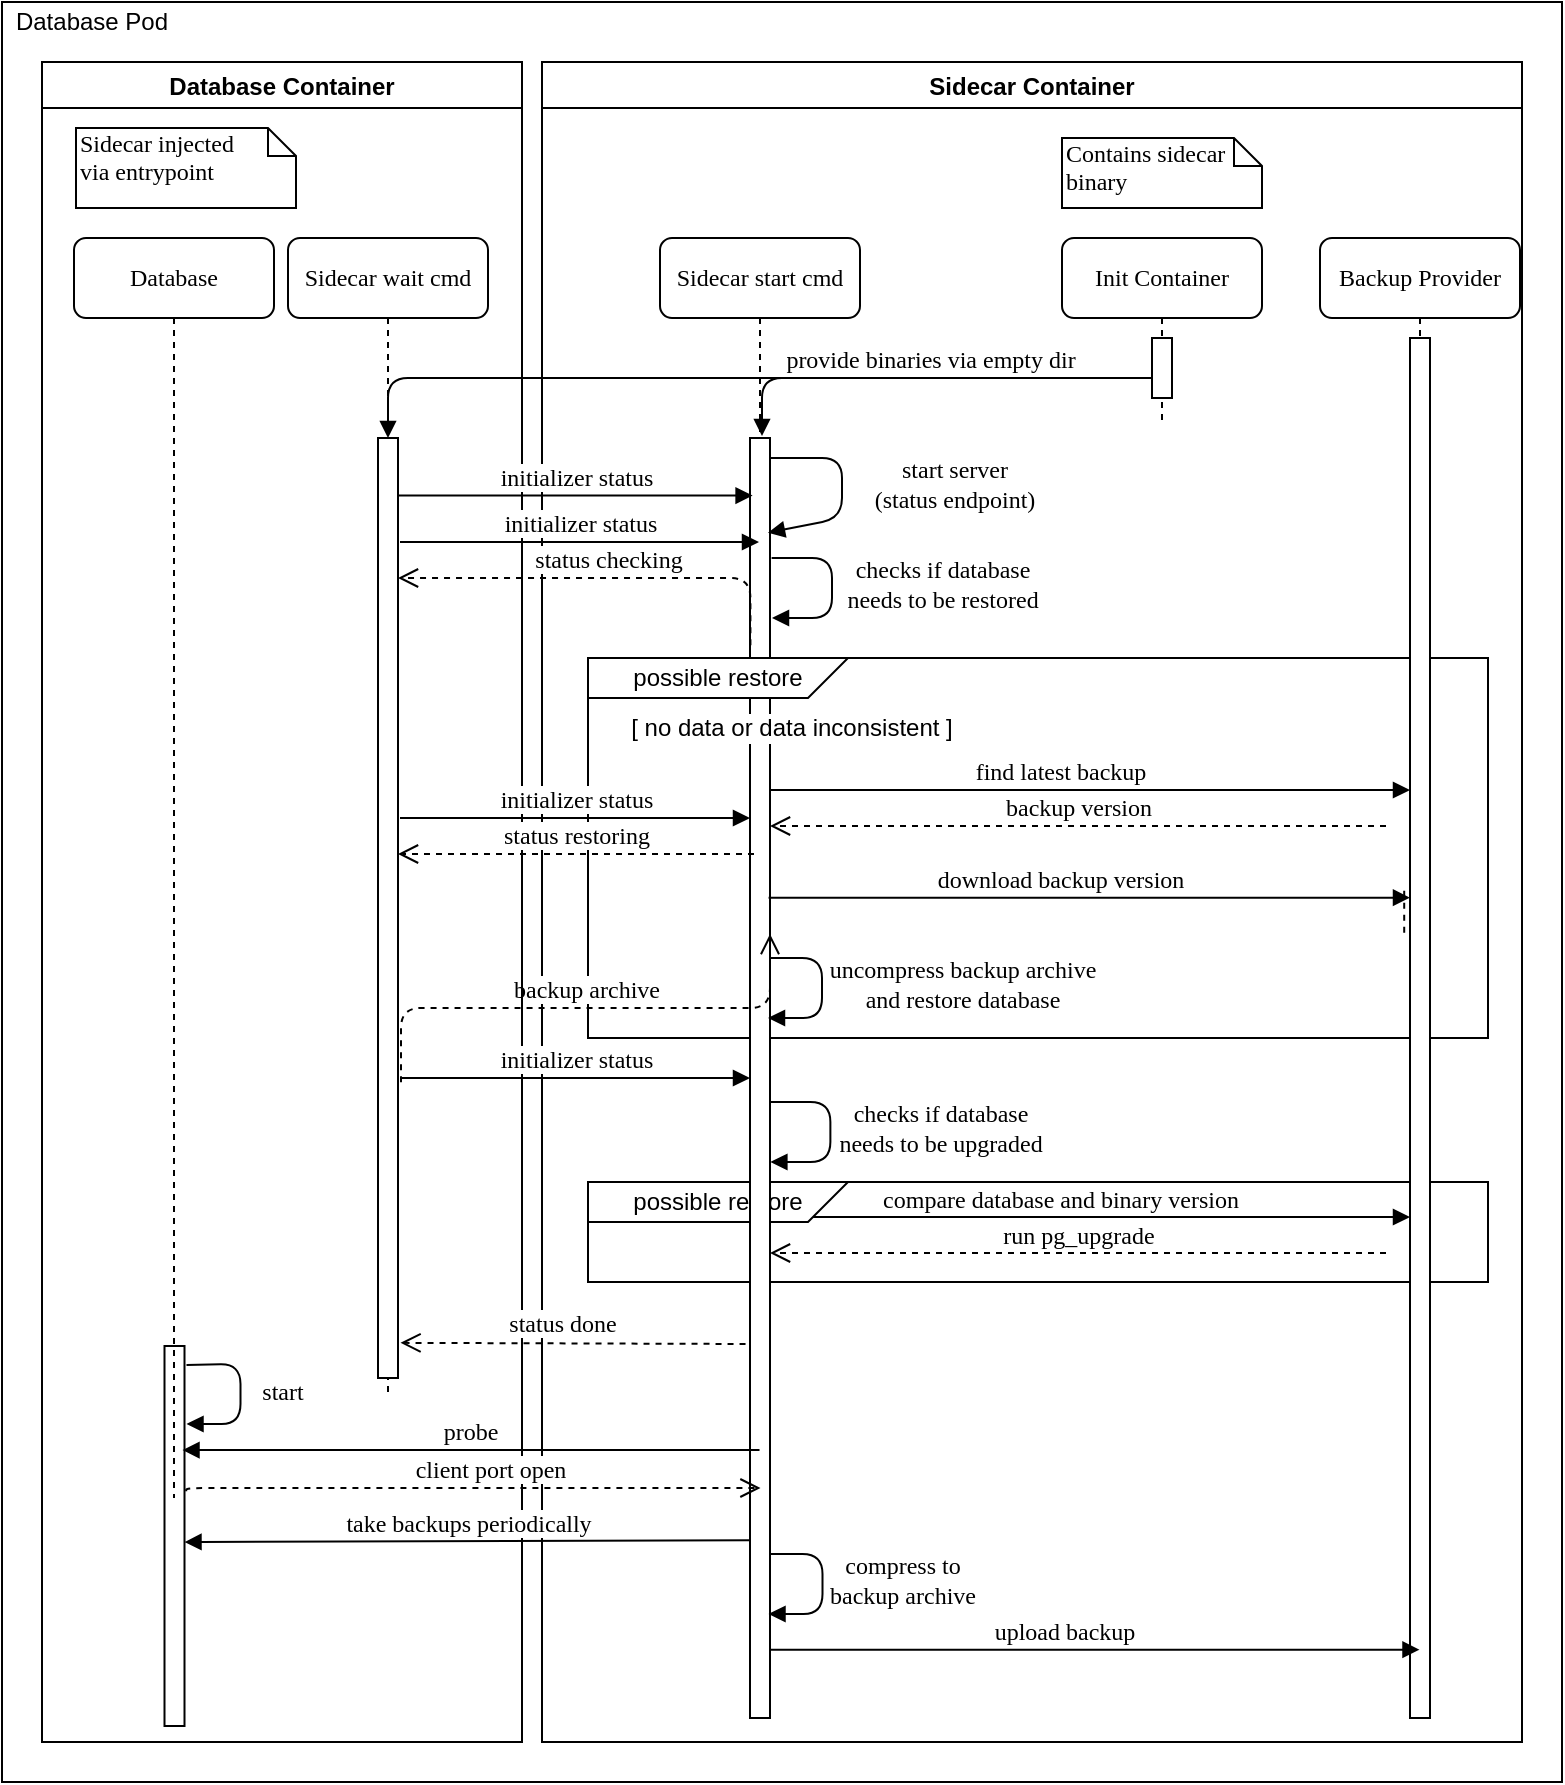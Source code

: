 <mxfile>
    <diagram name="Page-1" id="13e1069c-82ec-6db2-03f1-153e76fe0fe0">
        <mxGraphModel dx="1122" dy="576" grid="1" gridSize="10" guides="1" tooltips="1" connect="1" arrows="1" fold="1" page="1" pageScale="1" pageWidth="1100" pageHeight="850" background="#ffffff" math="0" shadow="0">
            <root>
                <mxCell id="0"/>
                <mxCell id="1" parent="0"/>
                <mxCell id="vXMNKmHhxJSPpm8mqWFt-4" value="" style="rounded=0;whiteSpace=wrap;html=1;" parent="1" vertex="1">
                    <mxGeometry x="10" y="10" width="780" height="890" as="geometry"/>
                </mxCell>
                <mxCell id="8hgb_S_A5nP3CUkCG9I1-37" value="Sidecar Container" style="swimlane;labelBackgroundColor=#ffffff;" parent="1" vertex="1">
                    <mxGeometry x="280" y="40" width="490" height="840" as="geometry"/>
                </mxCell>
                <mxCell id="7" value="" style="rounded=0;whiteSpace=wrap;html=1;" vertex="1" parent="8hgb_S_A5nP3CUkCG9I1-37">
                    <mxGeometry x="23" y="560" width="450" height="50" as="geometry"/>
                </mxCell>
                <mxCell id="9" value="compare database and binary version" style="html=1;verticalAlign=bottom;endArrow=block;labelBackgroundColor=none;fontFamily=Verdana;fontSize=12;" edge="1" parent="8hgb_S_A5nP3CUkCG9I1-37">
                    <mxGeometry x="-0.094" relative="1" as="geometry">
                        <mxPoint x="114" y="577.5" as="sourcePoint"/>
                        <mxPoint x="434" y="577.5" as="targetPoint"/>
                        <Array as="points"/>
                        <mxPoint as="offset"/>
                    </mxGeometry>
                </mxCell>
                <mxCell id="10" value="run pg_upgrade" style="html=1;verticalAlign=bottom;endArrow=open;dashed=1;endSize=8;labelBackgroundColor=none;fontFamily=Verdana;fontSize=12;edgeStyle=elbowEdgeStyle;elbow=vertical;" edge="1" parent="8hgb_S_A5nP3CUkCG9I1-37">
                    <mxGeometry relative="1" as="geometry">
                        <mxPoint x="114" y="595.5" as="targetPoint"/>
                        <Array as="points">
                            <mxPoint x="278" y="595.5"/>
                        </Array>
                        <mxPoint x="422" y="595.5" as="sourcePoint"/>
                    </mxGeometry>
                </mxCell>
                <mxCell id="12" value="possible restore" style="shape=card;whiteSpace=wrap;html=1;rotation=0;flipV=1;flipH=1;" vertex="1" parent="8hgb_S_A5nP3CUkCG9I1-37">
                    <mxGeometry x="23" y="560" width="130" height="20" as="geometry"/>
                </mxCell>
                <mxCell id="8hgb_S_A5nP3CUkCG9I1-13" value="" style="rounded=0;whiteSpace=wrap;html=1;" parent="1" vertex="1">
                    <mxGeometry x="303" y="338" width="450" height="190" as="geometry"/>
                </mxCell>
                <mxCell id="7baba1c4bc27f4b0-2" value="Sidecar start cmd" style="shape=umlLifeline;perimeter=lifelinePerimeter;whiteSpace=wrap;html=1;container=1;collapsible=0;recursiveResize=0;outlineConnect=0;rounded=1;shadow=0;comic=0;labelBackgroundColor=#ffffff;strokeWidth=1;fontFamily=Verdana;fontSize=12;align=center;" parent="1" vertex="1">
                    <mxGeometry x="339" y="128" width="100" height="740" as="geometry"/>
                </mxCell>
                <mxCell id="7baba1c4bc27f4b0-10" value="" style="html=1;points=[];perimeter=orthogonalPerimeter;rounded=0;shadow=0;comic=0;labelBackgroundColor=none;strokeWidth=1;fontFamily=Verdana;fontSize=12;align=center;" parent="7baba1c4bc27f4b0-2" vertex="1">
                    <mxGeometry x="45" y="100" width="10" height="640" as="geometry"/>
                </mxCell>
                <mxCell id="8hgb_S_A5nP3CUkCG9I1-19" value="find latest backup" style="html=1;verticalAlign=bottom;endArrow=block;labelBackgroundColor=none;fontFamily=Verdana;fontSize=12;" parent="7baba1c4bc27f4b0-2" target="8hgb_S_A5nP3CUkCG9I1-21" edge="1">
                    <mxGeometry x="-0.094" relative="1" as="geometry">
                        <mxPoint x="55" y="276.0" as="sourcePoint"/>
                        <mxPoint x="375" y="276.0" as="targetPoint"/>
                        <Array as="points"/>
                        <mxPoint as="offset"/>
                    </mxGeometry>
                </mxCell>
                <mxCell id="8hgb_S_A5nP3CUkCG9I1-5" value="start server &lt;br&gt;(status endpoint)" style="html=1;verticalAlign=bottom;endArrow=block;labelBackgroundColor=#ffffff;fontFamily=Verdana;fontSize=12;entryX=0.9;entryY=0.074;entryDx=0;entryDy=0;entryPerimeter=0;" parent="7baba1c4bc27f4b0-2" source="7baba1c4bc27f4b0-10" target="7baba1c4bc27f4b0-10" edge="1">
                    <mxGeometry x="0.349" y="50" relative="1" as="geometry">
                        <mxPoint x="9.81" y="110.0" as="sourcePoint"/>
                        <mxPoint x="9.81" y="370" as="targetPoint"/>
                        <Array as="points">
                            <mxPoint x="91" y="110"/>
                            <mxPoint x="91" y="140"/>
                        </Array>
                        <mxPoint x="50" y="-50" as="offset"/>
                    </mxGeometry>
                </mxCell>
                <mxCell id="8hgb_S_A5nP3CUkCG9I1-28" value="uncompress backup archive&lt;br&gt;and restore database" style="html=1;verticalAlign=bottom;endArrow=block;labelBackgroundColor=none;fontFamily=Verdana;fontSize=12;" parent="7baba1c4bc27f4b0-2" source="7baba1c4bc27f4b0-10" edge="1">
                    <mxGeometry x="0.357" y="-70" relative="1" as="geometry">
                        <mxPoint x="10.81" y="360.0" as="sourcePoint"/>
                        <mxPoint x="54" y="390" as="targetPoint"/>
                        <Array as="points">
                            <mxPoint x="81" y="360"/>
                            <mxPoint x="81" y="390"/>
                        </Array>
                        <mxPoint x="70" y="70" as="offset"/>
                    </mxGeometry>
                </mxCell>
                <mxCell id="3" value="checks if database &lt;br&gt;needs to be upgraded" style="html=1;verticalAlign=bottom;endArrow=block;labelBackgroundColor=#ffffff;fontFamily=Verdana;fontSize=12;" edge="1" parent="7baba1c4bc27f4b0-2">
                    <mxGeometry x="0.335" y="-55" relative="1" as="geometry">
                        <mxPoint x="55.0" y="432" as="sourcePoint"/>
                        <mxPoint x="55.19" y="462" as="targetPoint"/>
                        <Array as="points">
                            <mxPoint x="85.19" y="432"/>
                            <mxPoint x="85.19" y="462"/>
                        </Array>
                        <mxPoint x="55" y="55" as="offset"/>
                    </mxGeometry>
                </mxCell>
                <mxCell id="7baba1c4bc27f4b0-3" value="Init Container" style="shape=umlLifeline;perimeter=lifelinePerimeter;whiteSpace=wrap;html=1;container=1;collapsible=0;recursiveResize=0;outlineConnect=0;rounded=1;shadow=0;comic=0;labelBackgroundColor=none;strokeWidth=1;fontFamily=Verdana;fontSize=12;align=center;" parent="1" vertex="1">
                    <mxGeometry x="540" y="128" width="100" height="92" as="geometry"/>
                </mxCell>
                <mxCell id="7baba1c4bc27f4b0-13" value="" style="html=1;points=[];perimeter=orthogonalPerimeter;rounded=0;shadow=0;comic=0;labelBackgroundColor=none;strokeWidth=1;fontFamily=Verdana;fontSize=12;align=center;" parent="7baba1c4bc27f4b0-3" vertex="1">
                    <mxGeometry x="45" y="50" width="10" height="30" as="geometry"/>
                </mxCell>
                <mxCell id="7baba1c4bc27f4b0-8" value="Sidecar wait cmd" style="shape=umlLifeline;perimeter=lifelinePerimeter;whiteSpace=wrap;html=1;container=1;collapsible=0;recursiveResize=0;outlineConnect=0;rounded=1;shadow=0;comic=0;labelBackgroundColor=none;strokeWidth=1;fontFamily=Verdana;fontSize=12;align=center;" parent="1" vertex="1">
                    <mxGeometry x="153" y="128" width="100" height="580" as="geometry"/>
                </mxCell>
                <mxCell id="7baba1c4bc27f4b0-9" value="" style="html=1;points=[];perimeter=orthogonalPerimeter;rounded=0;shadow=0;comic=0;labelBackgroundColor=none;strokeWidth=1;fontFamily=Verdana;fontSize=12;align=center;" parent="7baba1c4bc27f4b0-8" vertex="1">
                    <mxGeometry x="45" y="100" width="10" height="470" as="geometry"/>
                </mxCell>
                <mxCell id="7baba1c4bc27f4b0-17" value="provide binaries via empty dir" style="html=1;verticalAlign=bottom;endArrow=block;labelBackgroundColor=#ffffff;fontFamily=Verdana;fontSize=12;edgeStyle=elbowEdgeStyle;elbow=vertical;" parent="1" source="7baba1c4bc27f4b0-13" target="7baba1c4bc27f4b0-9" edge="1">
                    <mxGeometry x="-0.462" relative="1" as="geometry">
                        <mxPoint x="513" y="212" as="sourcePoint"/>
                        <Array as="points">
                            <mxPoint x="503" y="198"/>
                        </Array>
                        <mxPoint x="273" y="218" as="targetPoint"/>
                        <mxPoint as="offset"/>
                    </mxGeometry>
                </mxCell>
                <mxCell id="7baba1c4bc27f4b0-42" value="Contains sidecar&lt;br&gt;binary" style="shape=note;whiteSpace=wrap;html=1;size=14;verticalAlign=top;align=left;spacingTop=-6;rounded=0;shadow=0;comic=0;labelBackgroundColor=none;strokeWidth=1;fontFamily=Verdana;fontSize=12" parent="1" vertex="1">
                    <mxGeometry x="540" y="78" width="100" height="35" as="geometry"/>
                </mxCell>
                <mxCell id="8hgb_S_A5nP3CUkCG9I1-3" value="" style="html=1;verticalAlign=bottom;endArrow=block;labelBackgroundColor=none;fontFamily=Verdana;fontSize=12;edgeStyle=elbowEdgeStyle;elbow=vertical;" parent="1" edge="1">
                    <mxGeometry x="0.108" y="-17" relative="1" as="geometry">
                        <mxPoint x="513" y="198" as="sourcePoint"/>
                        <Array as="points">
                            <mxPoint x="423" y="198"/>
                        </Array>
                        <mxPoint x="390" y="227" as="targetPoint"/>
                        <mxPoint as="offset"/>
                    </mxGeometry>
                </mxCell>
                <mxCell id="8hgb_S_A5nP3CUkCG9I1-7" value="checks if database &lt;br&gt;needs to be restored" style="html=1;verticalAlign=bottom;endArrow=block;labelBackgroundColor=#ffffff;fontFamily=Verdana;fontSize=12;" parent="1" edge="1">
                    <mxGeometry x="0.335" y="-55" relative="1" as="geometry">
                        <mxPoint x="394.81" y="288.0" as="sourcePoint"/>
                        <mxPoint x="395" y="318" as="targetPoint"/>
                        <Array as="points">
                            <mxPoint x="425" y="288"/>
                            <mxPoint x="425" y="318"/>
                        </Array>
                        <mxPoint x="55" y="55" as="offset"/>
                    </mxGeometry>
                </mxCell>
                <mxCell id="8hgb_S_A5nP3CUkCG9I1-12" value="possible restore" style="shape=card;whiteSpace=wrap;html=1;rotation=0;flipV=1;flipH=1;" parent="1" vertex="1">
                    <mxGeometry x="303" y="338" width="130" height="20" as="geometry"/>
                </mxCell>
                <mxCell id="8hgb_S_A5nP3CUkCG9I1-20" value="Backup Provider" style="shape=umlLifeline;perimeter=lifelinePerimeter;whiteSpace=wrap;html=1;container=1;collapsible=0;recursiveResize=0;outlineConnect=0;rounded=1;shadow=0;comic=0;labelBackgroundColor=none;strokeWidth=1;fontFamily=Verdana;fontSize=12;align=center;" parent="1" vertex="1">
                    <mxGeometry x="669" y="128" width="100" height="740" as="geometry"/>
                </mxCell>
                <mxCell id="8hgb_S_A5nP3CUkCG9I1-21" value="" style="html=1;points=[];perimeter=orthogonalPerimeter;rounded=0;shadow=0;comic=0;labelBackgroundColor=none;strokeWidth=1;fontFamily=Verdana;fontSize=12;align=center;" parent="8hgb_S_A5nP3CUkCG9I1-20" vertex="1">
                    <mxGeometry x="45" y="50" width="10" height="690" as="geometry"/>
                </mxCell>
                <mxCell id="8hgb_S_A5nP3CUkCG9I1-23" value="backup version" style="html=1;verticalAlign=bottom;endArrow=open;dashed=1;endSize=8;labelBackgroundColor=none;fontFamily=Verdana;fontSize=12;edgeStyle=elbowEdgeStyle;elbow=vertical;" parent="1" target="7baba1c4bc27f4b0-10" edge="1">
                    <mxGeometry relative="1" as="geometry">
                        <mxPoint x="410" y="422" as="targetPoint"/>
                        <Array as="points">
                            <mxPoint x="558" y="422"/>
                        </Array>
                        <mxPoint x="702" y="422" as="sourcePoint"/>
                    </mxGeometry>
                </mxCell>
                <mxCell id="8hgb_S_A5nP3CUkCG9I1-24" value="download backup version" style="html=1;verticalAlign=bottom;endArrow=block;labelBackgroundColor=#ffffff;fontFamily=Verdana;fontSize=12;exitX=0.929;exitY=0.511;exitDx=0;exitDy=0;exitPerimeter=0;" parent="1" target="8hgb_S_A5nP3CUkCG9I1-21" edge="1">
                    <mxGeometry x="-0.094" relative="1" as="geometry">
                        <mxPoint x="393.29" y="457.83" as="sourcePoint"/>
                        <mxPoint x="697" y="457.83" as="targetPoint"/>
                        <Array as="points"/>
                        <mxPoint as="offset"/>
                    </mxGeometry>
                </mxCell>
                <mxCell id="8hgb_S_A5nP3CUkCG9I1-25" value="backup archive" style="html=1;verticalAlign=bottom;endArrow=open;dashed=1;endSize=8;labelBackgroundColor=#ffffff;fontFamily=Verdana;fontSize=12;edgeStyle=elbowEdgeStyle;elbow=vertical;exitX=-0.29;exitY=0.511;exitDx=0;exitDy=0;exitPerimeter=0;startArrow=none;" parent="1" edge="1">
                    <mxGeometry relative="1" as="geometry">
                        <mxPoint x="394" y="476" as="targetPoint"/>
                        <Array as="points"/>
                        <mxPoint x="209.5" y="550.09" as="sourcePoint"/>
                    </mxGeometry>
                </mxCell>
                <mxCell id="8hgb_S_A5nP3CUkCG9I1-36" value="Database Container" style="swimlane;labelBackgroundColor=#ffffff;" parent="1" vertex="1">
                    <mxGeometry x="30" y="40" width="240" height="840" as="geometry"/>
                </mxCell>
                <mxCell id="7baba1c4bc27f4b0-40" value="Sidecar injected &lt;br&gt;via entrypoint" style="shape=note;whiteSpace=wrap;html=1;size=14;verticalAlign=top;align=left;spacingTop=-6;rounded=0;shadow=0;comic=0;labelBackgroundColor=none;strokeWidth=1;fontFamily=Verdana;fontSize=12" parent="8hgb_S_A5nP3CUkCG9I1-36" vertex="1">
                    <mxGeometry x="17" y="33" width="110" height="40" as="geometry"/>
                </mxCell>
                <mxCell id="8hgb_S_A5nP3CUkCG9I1-31" value="status done" style="html=1;verticalAlign=bottom;endArrow=open;dashed=1;endSize=8;labelBackgroundColor=#ffffff;fontFamily=Verdana;fontSize=12;edgeStyle=elbowEdgeStyle;elbow=vertical;exitX=-0.048;exitY=0.474;exitDx=0;exitDy=0;exitPerimeter=0;fontColor=#000000;" parent="8hgb_S_A5nP3CUkCG9I1-36" edge="1">
                    <mxGeometry x="0.061" relative="1" as="geometry">
                        <mxPoint x="179.25" y="640" as="targetPoint"/>
                        <Array as="points">
                            <mxPoint x="394.25" y="640.43"/>
                        </Array>
                        <mxPoint x="351.77" y="640.99" as="sourcePoint"/>
                        <mxPoint as="offset"/>
                    </mxGeometry>
                </mxCell>
                <mxCell id="8hgb_S_A5nP3CUkCG9I1-39" value="" style="html=1;points=[];perimeter=orthogonalPerimeter;rounded=0;shadow=0;comic=0;labelBackgroundColor=none;strokeWidth=1;fontFamily=Verdana;fontSize=12;align=center;" parent="8hgb_S_A5nP3CUkCG9I1-36" vertex="1">
                    <mxGeometry x="61.25" y="642" width="10" height="190" as="geometry"/>
                </mxCell>
                <mxCell id="8hgb_S_A5nP3CUkCG9I1-40" value="start" style="html=1;verticalAlign=bottom;endArrow=block;labelBackgroundColor=none;fontFamily=Verdana;fontSize=12;exitX=0.9;exitY=0.592;exitDx=0;exitDy=0;exitPerimeter=0;" parent="8hgb_S_A5nP3CUkCG9I1-36" edge="1">
                    <mxGeometry x="0.357" y="-22" relative="1" as="geometry">
                        <mxPoint x="72.25" y="651.48" as="sourcePoint"/>
                        <mxPoint x="72.25" y="681" as="targetPoint"/>
                        <Array as="points">
                            <mxPoint x="99.25" y="651"/>
                            <mxPoint x="99.25" y="681"/>
                        </Array>
                        <mxPoint x="21" y="15" as="offset"/>
                    </mxGeometry>
                </mxCell>
                <mxCell id="8hgb_S_A5nP3CUkCG9I1-43" value="probe" style="html=1;verticalAlign=bottom;endArrow=block;labelBackgroundColor=#ffffff;fontFamily=Verdana;fontSize=12;entryX=0.9;entryY=0.554;entryDx=0;entryDy=0;entryPerimeter=0;" parent="8hgb_S_A5nP3CUkCG9I1-36" edge="1">
                    <mxGeometry relative="1" as="geometry">
                        <mxPoint x="358.75" y="694.02" as="sourcePoint"/>
                        <mxPoint x="70.25" y="694.02" as="targetPoint"/>
                    </mxGeometry>
                </mxCell>
                <mxCell id="8hgb_S_A5nP3CUkCG9I1-44" value="client port open" style="html=1;verticalAlign=bottom;endArrow=open;dashed=1;endSize=8;labelBackgroundColor=#ffffff;fontFamily=Verdana;fontSize=12;edgeStyle=elbowEdgeStyle;elbow=vertical;exitX=1.086;exitY=0.566;exitDx=0;exitDy=0;exitPerimeter=0;fontColor=#000000;" parent="8hgb_S_A5nP3CUkCG9I1-36" edge="1">
                    <mxGeometry x="0.061" relative="1" as="geometry">
                        <mxPoint x="359.25" y="713" as="targetPoint"/>
                        <Array as="points">
                            <mxPoint x="70.25" y="713"/>
                        </Array>
                        <mxPoint x="72.11" y="714.58" as="sourcePoint"/>
                        <mxPoint as="offset"/>
                    </mxGeometry>
                </mxCell>
                <mxCell id="8hgb_S_A5nP3CUkCG9I1-45" value="take backups periodically" style="html=1;verticalAlign=bottom;endArrow=block;labelBackgroundColor=#ffffff;fontFamily=Verdana;fontSize=12;entryX=0.9;entryY=0.554;entryDx=0;entryDy=0;entryPerimeter=0;exitX=-0.1;exitY=0.889;exitDx=0;exitDy=0;exitPerimeter=0;" parent="8hgb_S_A5nP3CUkCG9I1-36" edge="1">
                    <mxGeometry relative="1" as="geometry">
                        <mxPoint x="354.25" y="739.16" as="sourcePoint"/>
                        <mxPoint x="71.25" y="740.02" as="targetPoint"/>
                    </mxGeometry>
                </mxCell>
                <mxCell id="8hgb_S_A5nP3CUkCG9I1-48" value="compress to &lt;br&gt;backup archive" style="html=1;verticalAlign=bottom;endArrow=block;labelBackgroundColor=none;fontFamily=Verdana;fontSize=12;" parent="8hgb_S_A5nP3CUkCG9I1-36" edge="1">
                    <mxGeometry x="0.349" y="-40" relative="1" as="geometry">
                        <mxPoint x="364.25" y="746" as="sourcePoint"/>
                        <mxPoint x="363.25" y="776" as="targetPoint"/>
                        <Array as="points">
                            <mxPoint x="390.25" y="746"/>
                            <mxPoint x="390.25" y="776"/>
                        </Array>
                        <mxPoint x="40" y="40" as="offset"/>
                    </mxGeometry>
                </mxCell>
                <mxCell id="8hgb_S_A5nP3CUkCG9I1-49" value="upload backup" style="html=1;verticalAlign=bottom;endArrow=block;labelBackgroundColor=#ffffff;fontFamily=Verdana;fontSize=12;exitX=0.929;exitY=0.511;exitDx=0;exitDy=0;exitPerimeter=0;" parent="8hgb_S_A5nP3CUkCG9I1-36" edge="1">
                    <mxGeometry x="-0.094" relative="1" as="geometry">
                        <mxPoint x="363.54" y="793.83" as="sourcePoint"/>
                        <mxPoint x="688.75" y="793.83" as="targetPoint"/>
                        <Array as="points"/>
                        <mxPoint as="offset"/>
                    </mxGeometry>
                </mxCell>
                <mxCell id="8hgb_S_A5nP3CUkCG9I1-30" value="initializer status" style="html=1;verticalAlign=bottom;endArrow=block;labelBackgroundColor=#ffffff;fontFamily=Verdana;fontSize=12;" parent="1" target="7baba1c4bc27f4b0-10" edge="1">
                    <mxGeometry relative="1" as="geometry">
                        <mxPoint x="209" y="418.0" as="sourcePoint"/>
                        <mxPoint x="337" y="418" as="targetPoint"/>
                    </mxGeometry>
                </mxCell>
                <mxCell id="8hgb_S_A5nP3CUkCG9I1-32" value="initializer status" style="html=1;verticalAlign=bottom;endArrow=block;labelBackgroundColor=#ffffff;fontFamily=Verdana;fontSize=12;" parent="1" target="7baba1c4bc27f4b0-10" edge="1">
                    <mxGeometry relative="1" as="geometry">
                        <mxPoint x="209" y="548.0" as="sourcePoint"/>
                        <mxPoint x="337" y="548.0" as="targetPoint"/>
                    </mxGeometry>
                </mxCell>
                <mxCell id="7baba1c4bc27f4b0-23" value="initializer status" style="html=1;verticalAlign=bottom;endArrow=block;labelBackgroundColor=#ffffff;fontFamily=Verdana;fontSize=12;entryX=0.129;entryY=0.045;entryDx=0;entryDy=0;entryPerimeter=0;" parent="1" source="7baba1c4bc27f4b0-9" target="7baba1c4bc27f4b0-10" edge="1">
                    <mxGeometry relative="1" as="geometry">
                        <mxPoint x="211" y="248" as="sourcePoint"/>
                        <mxPoint x="336" y="248" as="targetPoint"/>
                    </mxGeometry>
                </mxCell>
                <mxCell id="7baba1c4bc27f4b0-30" value="status checking" style="html=1;verticalAlign=bottom;endArrow=open;dashed=1;endSize=8;labelBackgroundColor=#ffffff;fontFamily=Verdana;fontSize=12;edgeStyle=elbowEdgeStyle;elbow=vertical;exitX=0.021;exitY=0.162;exitDx=0;exitDy=0;exitPerimeter=0;" parent="1" source="7baba1c4bc27f4b0-10" edge="1">
                    <mxGeometry relative="1" as="geometry">
                        <mxPoint x="208" y="298" as="targetPoint"/>
                        <Array as="points">
                            <mxPoint x="233" y="298"/>
                        </Array>
                        <mxPoint x="333" y="298" as="sourcePoint"/>
                    </mxGeometry>
                </mxCell>
                <mxCell id="8hgb_S_A5nP3CUkCG9I1-6" value="initializer status" style="html=1;verticalAlign=bottom;endArrow=block;labelBackgroundColor=#ffffff;fontFamily=Verdana;fontSize=12;" parent="1" target="7baba1c4bc27f4b0-2" edge="1">
                    <mxGeometry relative="1" as="geometry">
                        <mxPoint x="209" y="280.0" as="sourcePoint"/>
                        <mxPoint x="337" y="280.0" as="targetPoint"/>
                    </mxGeometry>
                </mxCell>
                <mxCell id="8hgb_S_A5nP3CUkCG9I1-15" value="[ no data or data inconsistent ]" style="text;html=1;strokeColor=none;fillColor=none;align=center;verticalAlign=middle;whiteSpace=wrap;rounded=0;labelBackgroundColor=#ffffff;" parent="1" vertex="1">
                    <mxGeometry x="310" y="363" width="190" height="20" as="geometry"/>
                </mxCell>
                <mxCell id="8hgb_S_A5nP3CUkCG9I1-29" value="status restoring" style="html=1;verticalAlign=bottom;endArrow=open;dashed=1;endSize=8;labelBackgroundColor=#ffffff;fontFamily=Verdana;fontSize=12;edgeStyle=elbowEdgeStyle;elbow=vertical;" parent="1" edge="1">
                    <mxGeometry relative="1" as="geometry">
                        <mxPoint x="208" y="436.0" as="targetPoint"/>
                        <Array as="points">
                            <mxPoint x="233" y="436"/>
                        </Array>
                        <mxPoint x="386" y="436" as="sourcePoint"/>
                    </mxGeometry>
                </mxCell>
                <mxCell id="8hgb_S_A5nP3CUkCG9I1-38" value="Database" style="shape=umlLifeline;perimeter=lifelinePerimeter;whiteSpace=wrap;html=1;container=1;collapsible=0;recursiveResize=0;outlineConnect=0;rounded=1;shadow=0;comic=0;labelBackgroundColor=none;strokeWidth=1;fontFamily=Verdana;fontSize=12;align=center;" parent="1" vertex="1">
                    <mxGeometry x="46" y="128" width="100" height="630" as="geometry"/>
                </mxCell>
                <mxCell id="vXMNKmHhxJSPpm8mqWFt-5" value="Database Pod" style="text;html=1;strokeColor=none;fillColor=none;align=center;verticalAlign=middle;whiteSpace=wrap;rounded=0;" parent="1" vertex="1">
                    <mxGeometry x="10" y="10" width="90" height="20" as="geometry"/>
                </mxCell>
                <mxCell id="5" value="" style="html=1;verticalAlign=bottom;endArrow=none;dashed=1;endSize=8;labelBackgroundColor=#ffffff;fontFamily=Verdana;fontSize=12;edgeStyle=elbowEdgeStyle;elbow=vertical;exitX=-0.29;exitY=0.511;exitDx=0;exitDy=0;exitPerimeter=0;" edge="1" parent="1">
                    <mxGeometry relative="1" as="geometry">
                        <mxPoint x="711.1" y="453" as="targetPoint"/>
                        <Array as="points"/>
                        <mxPoint x="711.1" y="475.38" as="sourcePoint"/>
                    </mxGeometry>
                </mxCell>
            </root>
        </mxGraphModel>
    </diagram>
</mxfile>